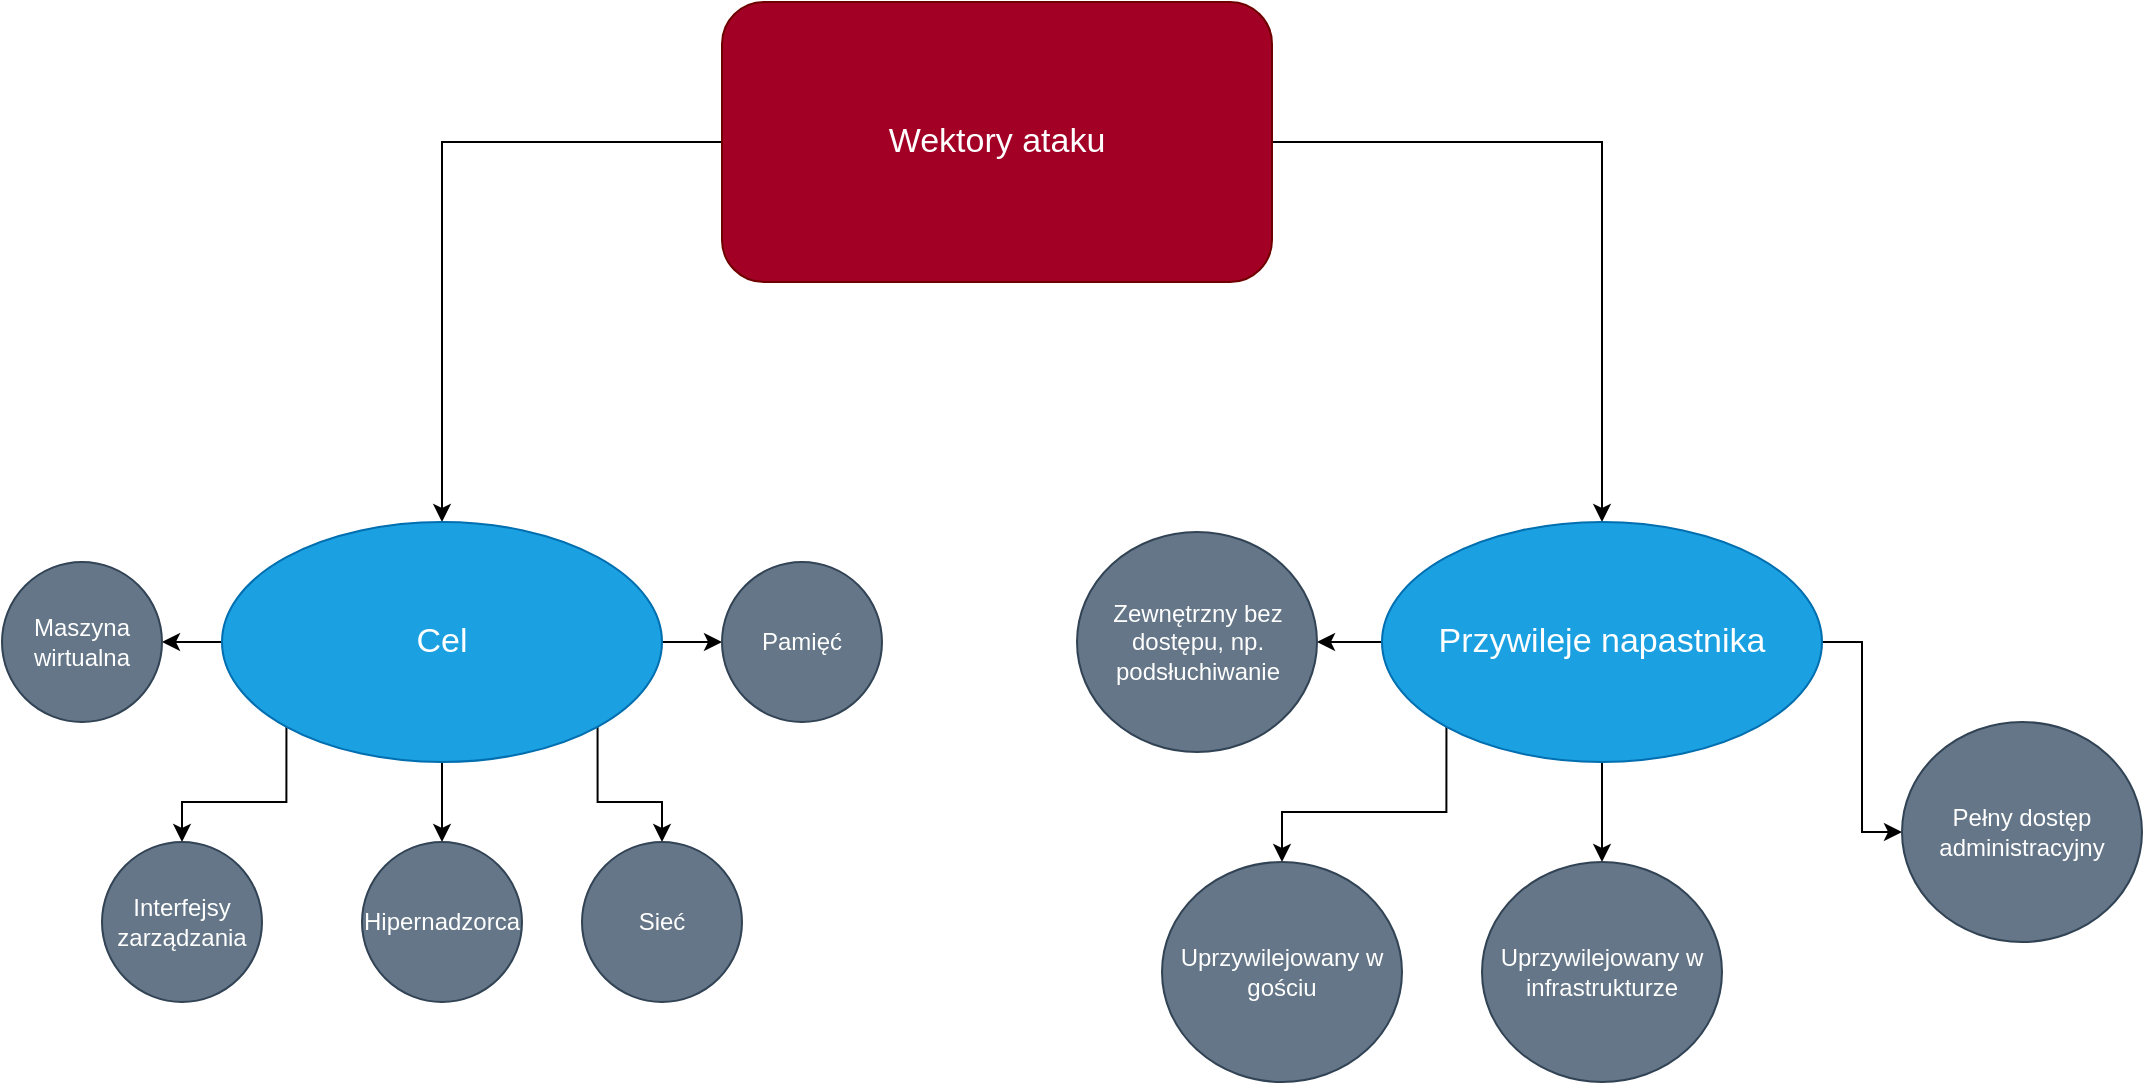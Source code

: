 <mxfile version="28.1.0">
  <diagram name="Page-1" id="gUdLvVfpFb3FKqksOTgF">
    <mxGraphModel dx="2107" dy="938" grid="1" gridSize="10" guides="1" tooltips="1" connect="1" arrows="1" fold="1" page="1" pageScale="1" pageWidth="850" pageHeight="1100" math="0" shadow="0">
      <root>
        <mxCell id="0" />
        <mxCell id="1" parent="0" />
        <mxCell id="d9NDKi-DIBFC-3d4ZJFd-16" style="edgeStyle=orthogonalEdgeStyle;rounded=0;orthogonalLoop=1;jettySize=auto;html=1;fontColor=light-dark(#000000,#333333);strokeColor=light-dark(#000000,#000000);" parent="1" source="d9NDKi-DIBFC-3d4ZJFd-1" target="d9NDKi-DIBFC-3d4ZJFd-2" edge="1">
          <mxGeometry relative="1" as="geometry" />
        </mxCell>
        <mxCell id="d9NDKi-DIBFC-3d4ZJFd-26" style="edgeStyle=orthogonalEdgeStyle;rounded=0;orthogonalLoop=1;jettySize=auto;html=1;fontColor=light-dark(#000000,#333333);strokeColor=light-dark(#000000,#000000);" parent="1" source="d9NDKi-DIBFC-3d4ZJFd-1" target="d9NDKi-DIBFC-3d4ZJFd-3" edge="1">
          <mxGeometry relative="1" as="geometry" />
        </mxCell>
        <mxCell id="d9NDKi-DIBFC-3d4ZJFd-1" value="Wektory ataku" style="rounded=1;whiteSpace=wrap;html=1;fillColor=#a20025;fontColor=#ffffff;strokeColor=#6F0000;fontSize=17;" parent="1" vertex="1">
          <mxGeometry x="220" y="90" width="275" height="140" as="geometry" />
        </mxCell>
        <mxCell id="d9NDKi-DIBFC-3d4ZJFd-5" value="" style="edgeStyle=orthogonalEdgeStyle;rounded=0;orthogonalLoop=1;jettySize=auto;html=1;fontColor=light-dark(#000000,#333333);strokeColor=light-dark(#000000,#000000);" parent="1" source="d9NDKi-DIBFC-3d4ZJFd-2" target="d9NDKi-DIBFC-3d4ZJFd-4" edge="1">
          <mxGeometry relative="1" as="geometry" />
        </mxCell>
        <mxCell id="d9NDKi-DIBFC-3d4ZJFd-7" value="" style="edgeStyle=orthogonalEdgeStyle;rounded=0;orthogonalLoop=1;jettySize=auto;html=1;fontColor=light-dark(#000000,#333333);strokeColor=light-dark(#000000,#000000);" parent="1" source="d9NDKi-DIBFC-3d4ZJFd-2" target="d9NDKi-DIBFC-3d4ZJFd-6" edge="1">
          <mxGeometry relative="1" as="geometry" />
        </mxCell>
        <mxCell id="d9NDKi-DIBFC-3d4ZJFd-10" style="edgeStyle=orthogonalEdgeStyle;rounded=0;orthogonalLoop=1;jettySize=auto;html=1;exitX=0;exitY=1;exitDx=0;exitDy=0;fontColor=light-dark(#000000,#333333);strokeColor=light-dark(#000000,#000000);" parent="1" source="d9NDKi-DIBFC-3d4ZJFd-2" target="d9NDKi-DIBFC-3d4ZJFd-8" edge="1">
          <mxGeometry relative="1" as="geometry" />
        </mxCell>
        <mxCell id="d9NDKi-DIBFC-3d4ZJFd-12" style="edgeStyle=orthogonalEdgeStyle;rounded=0;orthogonalLoop=1;jettySize=auto;html=1;exitX=1;exitY=1;exitDx=0;exitDy=0;fontColor=light-dark(#000000,#333333);strokeColor=light-dark(#000000,#000000);" parent="1" source="d9NDKi-DIBFC-3d4ZJFd-2" target="d9NDKi-DIBFC-3d4ZJFd-11" edge="1">
          <mxGeometry relative="1" as="geometry" />
        </mxCell>
        <mxCell id="d9NDKi-DIBFC-3d4ZJFd-15" style="edgeStyle=orthogonalEdgeStyle;rounded=0;orthogonalLoop=1;jettySize=auto;html=1;exitX=1;exitY=0.5;exitDx=0;exitDy=0;fontColor=light-dark(#000000,#333333);strokeColor=light-dark(#000000,#000000);" parent="1" source="d9NDKi-DIBFC-3d4ZJFd-2" target="d9NDKi-DIBFC-3d4ZJFd-14" edge="1">
          <mxGeometry relative="1" as="geometry" />
        </mxCell>
        <mxCell id="d9NDKi-DIBFC-3d4ZJFd-2" value="Cel" style="ellipse;whiteSpace=wrap;html=1;fillColor=#1ba1e2;fontColor=#ffffff;strokeColor=#006EAF;fontSize=17;" parent="1" vertex="1">
          <mxGeometry x="-30" y="350" width="220" height="120" as="geometry" />
        </mxCell>
        <mxCell id="d9NDKi-DIBFC-3d4ZJFd-18" style="edgeStyle=orthogonalEdgeStyle;rounded=0;orthogonalLoop=1;jettySize=auto;html=1;exitX=0;exitY=0.5;exitDx=0;exitDy=0;fontColor=light-dark(#000000,#333333);strokeColor=light-dark(#000000,#000000);" parent="1" source="d9NDKi-DIBFC-3d4ZJFd-3" target="d9NDKi-DIBFC-3d4ZJFd-17" edge="1">
          <mxGeometry relative="1" as="geometry" />
        </mxCell>
        <mxCell id="d9NDKi-DIBFC-3d4ZJFd-21" style="edgeStyle=orthogonalEdgeStyle;rounded=0;orthogonalLoop=1;jettySize=auto;html=1;exitX=0;exitY=1;exitDx=0;exitDy=0;fontColor=light-dark(#000000,#333333);strokeColor=light-dark(#000000,#000000);" parent="1" source="d9NDKi-DIBFC-3d4ZJFd-3" target="d9NDKi-DIBFC-3d4ZJFd-20" edge="1">
          <mxGeometry relative="1" as="geometry" />
        </mxCell>
        <mxCell id="d9NDKi-DIBFC-3d4ZJFd-23" value="" style="edgeStyle=orthogonalEdgeStyle;rounded=0;orthogonalLoop=1;jettySize=auto;html=1;fontColor=light-dark(#000000,#333333);strokeColor=light-dark(#000000,#000000);" parent="1" source="d9NDKi-DIBFC-3d4ZJFd-3" target="d9NDKi-DIBFC-3d4ZJFd-22" edge="1">
          <mxGeometry relative="1" as="geometry" />
        </mxCell>
        <mxCell id="d9NDKi-DIBFC-3d4ZJFd-25" style="edgeStyle=orthogonalEdgeStyle;rounded=0;orthogonalLoop=1;jettySize=auto;html=1;fontColor=light-dark(#000000,#333333);strokeColor=light-dark(#000000,#000000);" parent="1" source="d9NDKi-DIBFC-3d4ZJFd-3" target="d9NDKi-DIBFC-3d4ZJFd-24" edge="1">
          <mxGeometry relative="1" as="geometry" />
        </mxCell>
        <mxCell id="d9NDKi-DIBFC-3d4ZJFd-3" value="Przywileje napastnika" style="ellipse;whiteSpace=wrap;html=1;fillColor=#1ba1e2;fontColor=#ffffff;strokeColor=#006EAF;fontSize=17;" parent="1" vertex="1">
          <mxGeometry x="550" y="350" width="220" height="120" as="geometry" />
        </mxCell>
        <mxCell id="d9NDKi-DIBFC-3d4ZJFd-4" value="Maszyna wirtualna" style="ellipse;whiteSpace=wrap;html=1;fillColor=#647687;fontColor=#ffffff;strokeColor=#314354;" parent="1" vertex="1">
          <mxGeometry x="-140" y="370" width="80" height="80" as="geometry" />
        </mxCell>
        <mxCell id="d9NDKi-DIBFC-3d4ZJFd-6" value="Hipernadzorca" style="ellipse;whiteSpace=wrap;html=1;fillColor=#647687;fontColor=#ffffff;strokeColor=#314354;" parent="1" vertex="1">
          <mxGeometry x="40" y="510" width="80" height="80" as="geometry" />
        </mxCell>
        <mxCell id="d9NDKi-DIBFC-3d4ZJFd-8" value="Interfejsy zarządzania" style="ellipse;whiteSpace=wrap;html=1;fillColor=#647687;fontColor=#ffffff;strokeColor=#314354;" parent="1" vertex="1">
          <mxGeometry x="-90" y="510" width="80" height="80" as="geometry" />
        </mxCell>
        <mxCell id="d9NDKi-DIBFC-3d4ZJFd-11" value="Sieć" style="ellipse;whiteSpace=wrap;html=1;fillColor=#647687;fontColor=#ffffff;strokeColor=#314354;" parent="1" vertex="1">
          <mxGeometry x="150" y="510" width="80" height="80" as="geometry" />
        </mxCell>
        <mxCell id="d9NDKi-DIBFC-3d4ZJFd-14" value="Pamięć" style="ellipse;whiteSpace=wrap;html=1;fillColor=#647687;fontColor=#ffffff;strokeColor=#314354;" parent="1" vertex="1">
          <mxGeometry x="220" y="370" width="80" height="80" as="geometry" />
        </mxCell>
        <mxCell id="d9NDKi-DIBFC-3d4ZJFd-17" value="Zewnętrzny bez dostępu, np. podsłuchiwanie" style="ellipse;whiteSpace=wrap;html=1;fillColor=#647687;fontColor=#ffffff;strokeColor=#314354;" parent="1" vertex="1">
          <mxGeometry x="397.5" y="355" width="120" height="110" as="geometry" />
        </mxCell>
        <mxCell id="d9NDKi-DIBFC-3d4ZJFd-20" value="Uprzywilejowany w gościu" style="ellipse;whiteSpace=wrap;html=1;fillColor=#647687;fontColor=#ffffff;strokeColor=#314354;" parent="1" vertex="1">
          <mxGeometry x="440" y="520" width="120" height="110" as="geometry" />
        </mxCell>
        <mxCell id="d9NDKi-DIBFC-3d4ZJFd-22" value="Uprzywilejowany w infrastrukturze" style="ellipse;whiteSpace=wrap;html=1;fillColor=#647687;fontColor=#ffffff;strokeColor=#314354;" parent="1" vertex="1">
          <mxGeometry x="600" y="520" width="120" height="110" as="geometry" />
        </mxCell>
        <mxCell id="d9NDKi-DIBFC-3d4ZJFd-24" value="Pełny dostęp administracyjny" style="ellipse;whiteSpace=wrap;html=1;fillColor=#647687;fontColor=#ffffff;strokeColor=#314354;" parent="1" vertex="1">
          <mxGeometry x="810" y="450" width="120" height="110" as="geometry" />
        </mxCell>
      </root>
    </mxGraphModel>
  </diagram>
</mxfile>
